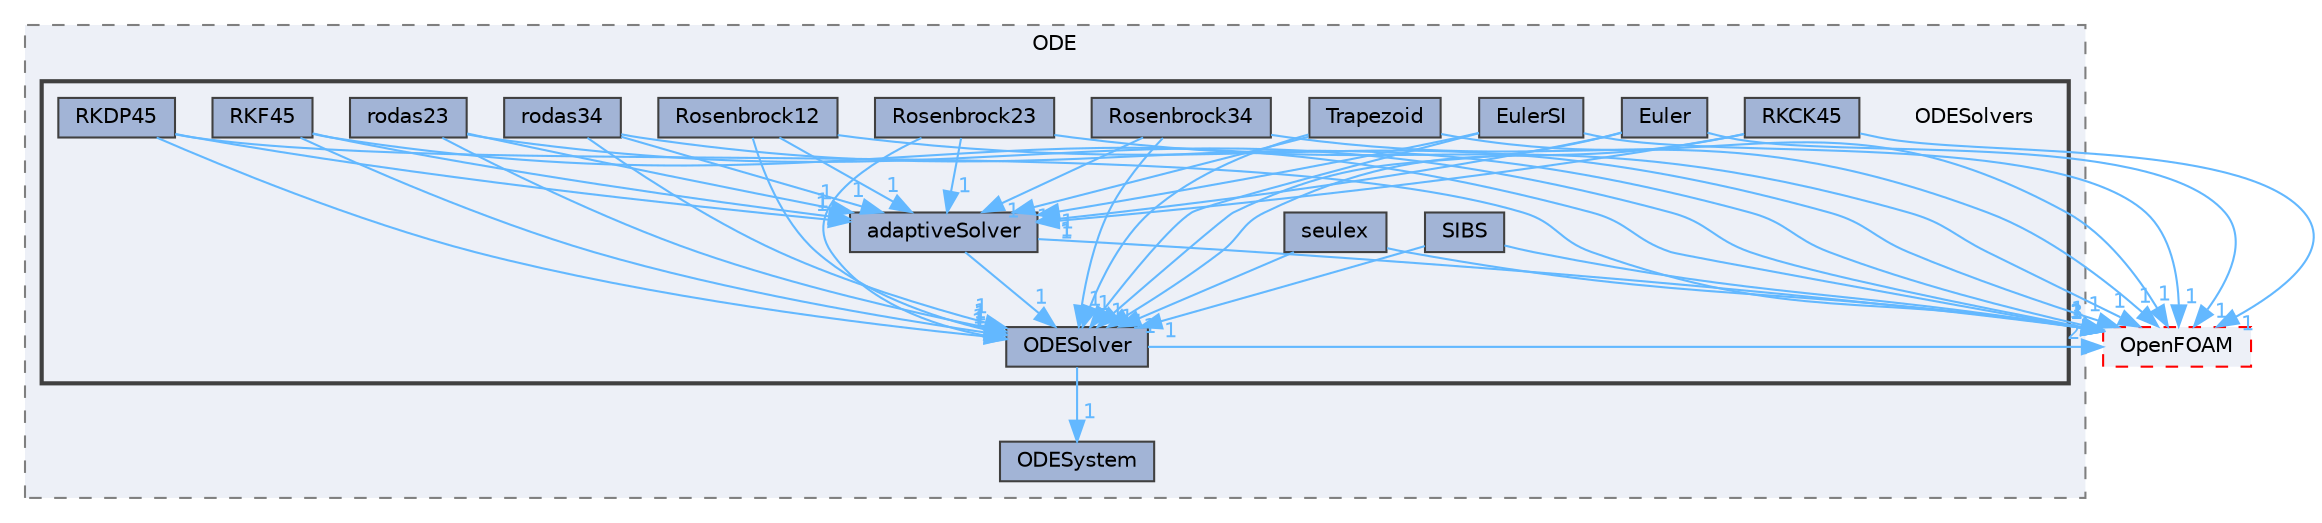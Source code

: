 digraph "src/ODE/ODESolvers"
{
 // LATEX_PDF_SIZE
  bgcolor="transparent";
  edge [fontname=Helvetica,fontsize=10,labelfontname=Helvetica,labelfontsize=10];
  node [fontname=Helvetica,fontsize=10,shape=box,height=0.2,width=0.4];
  compound=true
  subgraph clusterdir_e47b7a1cb0d621da2e060462b00c1c76 {
    graph [ bgcolor="#edf0f7", pencolor="grey50", label="ODE", fontname=Helvetica,fontsize=10 style="filled,dashed", URL="dir_e47b7a1cb0d621da2e060462b00c1c76.html",tooltip=""]
  dir_17e94c812d47a857ada882731d3839cf [label="ODESystem", fillcolor="#a2b4d6", color="grey25", style="filled", URL="dir_17e94c812d47a857ada882731d3839cf.html",tooltip=""];
  subgraph clusterdir_3c9eb44cc766b767ba49f7a4339bd2b9 {
    graph [ bgcolor="#edf0f7", pencolor="grey25", label="", fontname=Helvetica,fontsize=10 style="filled,bold", URL="dir_3c9eb44cc766b767ba49f7a4339bd2b9.html",tooltip=""]
    dir_3c9eb44cc766b767ba49f7a4339bd2b9 [shape=plaintext, label="ODESolvers"];
  dir_cb3bcb75234a3f21db8dd158d6ddee49 [label="adaptiveSolver", fillcolor="#a2b4d6", color="grey25", style="filled", URL="dir_cb3bcb75234a3f21db8dd158d6ddee49.html",tooltip=""];
  dir_d1b5a80a569419895efdad935a025d66 [label="Euler", fillcolor="#a2b4d6", color="grey25", style="filled", URL="dir_d1b5a80a569419895efdad935a025d66.html",tooltip=""];
  dir_cb998207aa4f1191b67370ff09c9fde4 [label="EulerSI", fillcolor="#a2b4d6", color="grey25", style="filled", URL="dir_cb998207aa4f1191b67370ff09c9fde4.html",tooltip=""];
  dir_cdffcddb5e13bb570779da92c5291b7f [label="ODESolver", fillcolor="#a2b4d6", color="grey25", style="filled", URL="dir_cdffcddb5e13bb570779da92c5291b7f.html",tooltip=""];
  dir_860a5acbfda6b0cdbebfa50712ea2f7a [label="RKCK45", fillcolor="#a2b4d6", color="grey25", style="filled", URL="dir_860a5acbfda6b0cdbebfa50712ea2f7a.html",tooltip=""];
  dir_80b216c5c18027f70d77f7faf9b4d3bb [label="RKDP45", fillcolor="#a2b4d6", color="grey25", style="filled", URL="dir_80b216c5c18027f70d77f7faf9b4d3bb.html",tooltip=""];
  dir_8a49aeb4b56539ae3a60b44afabf3721 [label="RKF45", fillcolor="#a2b4d6", color="grey25", style="filled", URL="dir_8a49aeb4b56539ae3a60b44afabf3721.html",tooltip=""];
  dir_9825c85d777894c76e1ec7ed8cf825f5 [label="rodas23", fillcolor="#a2b4d6", color="grey25", style="filled", URL="dir_9825c85d777894c76e1ec7ed8cf825f5.html",tooltip=""];
  dir_e2a18c74f3745db40b54f9a7ab90cb99 [label="rodas34", fillcolor="#a2b4d6", color="grey25", style="filled", URL="dir_e2a18c74f3745db40b54f9a7ab90cb99.html",tooltip=""];
  dir_084c070f8395953dc5b66bb0aaa82740 [label="Rosenbrock12", fillcolor="#a2b4d6", color="grey25", style="filled", URL="dir_084c070f8395953dc5b66bb0aaa82740.html",tooltip=""];
  dir_31c62ff2f20a3e57587f1a0fee3b6b36 [label="Rosenbrock23", fillcolor="#a2b4d6", color="grey25", style="filled", URL="dir_31c62ff2f20a3e57587f1a0fee3b6b36.html",tooltip=""];
  dir_6c64e3b03e8526864e663233a015ae57 [label="Rosenbrock34", fillcolor="#a2b4d6", color="grey25", style="filled", URL="dir_6c64e3b03e8526864e663233a015ae57.html",tooltip=""];
  dir_2b2964e4aaae6a2e4683f55227774bb5 [label="seulex", fillcolor="#a2b4d6", color="grey25", style="filled", URL="dir_2b2964e4aaae6a2e4683f55227774bb5.html",tooltip=""];
  dir_fec71a1076d57880b1e2e9aa748d03c4 [label="SIBS", fillcolor="#a2b4d6", color="grey25", style="filled", URL="dir_fec71a1076d57880b1e2e9aa748d03c4.html",tooltip=""];
  dir_6191c2dd18f29bd43cdc1a5a5ee9fedd [label="Trapezoid", fillcolor="#a2b4d6", color="grey25", style="filled", URL="dir_6191c2dd18f29bd43cdc1a5a5ee9fedd.html",tooltip=""];
  }
  }
  dir_c5473ff19b20e6ec4dfe5c310b3778a8 [label="OpenFOAM", fillcolor="#edf0f7", color="red", style="filled,dashed", URL="dir_c5473ff19b20e6ec4dfe5c310b3778a8.html",tooltip=""];
  dir_cb3bcb75234a3f21db8dd158d6ddee49->dir_c5473ff19b20e6ec4dfe5c310b3778a8 [headlabel="1", labeldistance=1.5 headhref="dir_000023_002695.html" href="dir_000023_002695.html" color="steelblue1" fontcolor="steelblue1"];
  dir_cb3bcb75234a3f21db8dd158d6ddee49->dir_cdffcddb5e13bb570779da92c5291b7f [headlabel="1", labeldistance=1.5 headhref="dir_000023_002680.html" href="dir_000023_002680.html" color="steelblue1" fontcolor="steelblue1"];
  dir_d1b5a80a569419895efdad935a025d66->dir_c5473ff19b20e6ec4dfe5c310b3778a8 [headlabel="1", labeldistance=1.5 headhref="dir_001186_002695.html" href="dir_001186_002695.html" color="steelblue1" fontcolor="steelblue1"];
  dir_d1b5a80a569419895efdad935a025d66->dir_cb3bcb75234a3f21db8dd158d6ddee49 [headlabel="1", labeldistance=1.5 headhref="dir_001186_000023.html" href="dir_001186_000023.html" color="steelblue1" fontcolor="steelblue1"];
  dir_d1b5a80a569419895efdad935a025d66->dir_cdffcddb5e13bb570779da92c5291b7f [headlabel="1", labeldistance=1.5 headhref="dir_001186_002680.html" href="dir_001186_002680.html" color="steelblue1" fontcolor="steelblue1"];
  dir_cb998207aa4f1191b67370ff09c9fde4->dir_c5473ff19b20e6ec4dfe5c310b3778a8 [headlabel="1", labeldistance=1.5 headhref="dir_001193_002695.html" href="dir_001193_002695.html" color="steelblue1" fontcolor="steelblue1"];
  dir_cb998207aa4f1191b67370ff09c9fde4->dir_cb3bcb75234a3f21db8dd158d6ddee49 [headlabel="1", labeldistance=1.5 headhref="dir_001193_000023.html" href="dir_001193_000023.html" color="steelblue1" fontcolor="steelblue1"];
  dir_cb998207aa4f1191b67370ff09c9fde4->dir_cdffcddb5e13bb570779da92c5291b7f [headlabel="1", labeldistance=1.5 headhref="dir_001193_002680.html" href="dir_001193_002680.html" color="steelblue1" fontcolor="steelblue1"];
  dir_cdffcddb5e13bb570779da92c5291b7f->dir_17e94c812d47a857ada882731d3839cf [headlabel="1", labeldistance=1.5 headhref="dir_002680_002682.html" href="dir_002680_002682.html" color="steelblue1" fontcolor="steelblue1"];
  dir_cdffcddb5e13bb570779da92c5291b7f->dir_c5473ff19b20e6ec4dfe5c310b3778a8 [headlabel="2", labeldistance=1.5 headhref="dir_002680_002695.html" href="dir_002680_002695.html" color="steelblue1" fontcolor="steelblue1"];
  dir_860a5acbfda6b0cdbebfa50712ea2f7a->dir_c5473ff19b20e6ec4dfe5c310b3778a8 [headlabel="1", labeldistance=1.5 headhref="dir_003359_002695.html" href="dir_003359_002695.html" color="steelblue1" fontcolor="steelblue1"];
  dir_860a5acbfda6b0cdbebfa50712ea2f7a->dir_cb3bcb75234a3f21db8dd158d6ddee49 [headlabel="1", labeldistance=1.5 headhref="dir_003359_000023.html" href="dir_003359_000023.html" color="steelblue1" fontcolor="steelblue1"];
  dir_860a5acbfda6b0cdbebfa50712ea2f7a->dir_cdffcddb5e13bb570779da92c5291b7f [headlabel="1", labeldistance=1.5 headhref="dir_003359_002680.html" href="dir_003359_002680.html" color="steelblue1" fontcolor="steelblue1"];
  dir_80b216c5c18027f70d77f7faf9b4d3bb->dir_c5473ff19b20e6ec4dfe5c310b3778a8 [headlabel="1", labeldistance=1.5 headhref="dir_003360_002695.html" href="dir_003360_002695.html" color="steelblue1" fontcolor="steelblue1"];
  dir_80b216c5c18027f70d77f7faf9b4d3bb->dir_cb3bcb75234a3f21db8dd158d6ddee49 [headlabel="1", labeldistance=1.5 headhref="dir_003360_000023.html" href="dir_003360_000023.html" color="steelblue1" fontcolor="steelblue1"];
  dir_80b216c5c18027f70d77f7faf9b4d3bb->dir_cdffcddb5e13bb570779da92c5291b7f [headlabel="1", labeldistance=1.5 headhref="dir_003360_002680.html" href="dir_003360_002680.html" color="steelblue1" fontcolor="steelblue1"];
  dir_8a49aeb4b56539ae3a60b44afabf3721->dir_c5473ff19b20e6ec4dfe5c310b3778a8 [headlabel="1", labeldistance=1.5 headhref="dir_003361_002695.html" href="dir_003361_002695.html" color="steelblue1" fontcolor="steelblue1"];
  dir_8a49aeb4b56539ae3a60b44afabf3721->dir_cb3bcb75234a3f21db8dd158d6ddee49 [headlabel="1", labeldistance=1.5 headhref="dir_003361_000023.html" href="dir_003361_000023.html" color="steelblue1" fontcolor="steelblue1"];
  dir_8a49aeb4b56539ae3a60b44afabf3721->dir_cdffcddb5e13bb570779da92c5291b7f [headlabel="1", labeldistance=1.5 headhref="dir_003361_002680.html" href="dir_003361_002680.html" color="steelblue1" fontcolor="steelblue1"];
  dir_9825c85d777894c76e1ec7ed8cf825f5->dir_c5473ff19b20e6ec4dfe5c310b3778a8 [headlabel="1", labeldistance=1.5 headhref="dir_003363_002695.html" href="dir_003363_002695.html" color="steelblue1" fontcolor="steelblue1"];
  dir_9825c85d777894c76e1ec7ed8cf825f5->dir_cb3bcb75234a3f21db8dd158d6ddee49 [headlabel="1", labeldistance=1.5 headhref="dir_003363_000023.html" href="dir_003363_000023.html" color="steelblue1" fontcolor="steelblue1"];
  dir_9825c85d777894c76e1ec7ed8cf825f5->dir_cdffcddb5e13bb570779da92c5291b7f [headlabel="1", labeldistance=1.5 headhref="dir_003363_002680.html" href="dir_003363_002680.html" color="steelblue1" fontcolor="steelblue1"];
  dir_e2a18c74f3745db40b54f9a7ab90cb99->dir_c5473ff19b20e6ec4dfe5c310b3778a8 [headlabel="1", labeldistance=1.5 headhref="dir_003364_002695.html" href="dir_003364_002695.html" color="steelblue1" fontcolor="steelblue1"];
  dir_e2a18c74f3745db40b54f9a7ab90cb99->dir_cb3bcb75234a3f21db8dd158d6ddee49 [headlabel="1", labeldistance=1.5 headhref="dir_003364_000023.html" href="dir_003364_000023.html" color="steelblue1" fontcolor="steelblue1"];
  dir_e2a18c74f3745db40b54f9a7ab90cb99->dir_cdffcddb5e13bb570779da92c5291b7f [headlabel="1", labeldistance=1.5 headhref="dir_003364_002680.html" href="dir_003364_002680.html" color="steelblue1" fontcolor="steelblue1"];
  dir_084c070f8395953dc5b66bb0aaa82740->dir_c5473ff19b20e6ec4dfe5c310b3778a8 [headlabel="1", labeldistance=1.5 headhref="dir_003365_002695.html" href="dir_003365_002695.html" color="steelblue1" fontcolor="steelblue1"];
  dir_084c070f8395953dc5b66bb0aaa82740->dir_cb3bcb75234a3f21db8dd158d6ddee49 [headlabel="1", labeldistance=1.5 headhref="dir_003365_000023.html" href="dir_003365_000023.html" color="steelblue1" fontcolor="steelblue1"];
  dir_084c070f8395953dc5b66bb0aaa82740->dir_cdffcddb5e13bb570779da92c5291b7f [headlabel="1", labeldistance=1.5 headhref="dir_003365_002680.html" href="dir_003365_002680.html" color="steelblue1" fontcolor="steelblue1"];
  dir_31c62ff2f20a3e57587f1a0fee3b6b36->dir_c5473ff19b20e6ec4dfe5c310b3778a8 [headlabel="1", labeldistance=1.5 headhref="dir_003366_002695.html" href="dir_003366_002695.html" color="steelblue1" fontcolor="steelblue1"];
  dir_31c62ff2f20a3e57587f1a0fee3b6b36->dir_cb3bcb75234a3f21db8dd158d6ddee49 [headlabel="1", labeldistance=1.5 headhref="dir_003366_000023.html" href="dir_003366_000023.html" color="steelblue1" fontcolor="steelblue1"];
  dir_31c62ff2f20a3e57587f1a0fee3b6b36->dir_cdffcddb5e13bb570779da92c5291b7f [headlabel="1", labeldistance=1.5 headhref="dir_003366_002680.html" href="dir_003366_002680.html" color="steelblue1" fontcolor="steelblue1"];
  dir_6c64e3b03e8526864e663233a015ae57->dir_c5473ff19b20e6ec4dfe5c310b3778a8 [headlabel="1", labeldistance=1.5 headhref="dir_003367_002695.html" href="dir_003367_002695.html" color="steelblue1" fontcolor="steelblue1"];
  dir_6c64e3b03e8526864e663233a015ae57->dir_cb3bcb75234a3f21db8dd158d6ddee49 [headlabel="1", labeldistance=1.5 headhref="dir_003367_000023.html" href="dir_003367_000023.html" color="steelblue1" fontcolor="steelblue1"];
  dir_6c64e3b03e8526864e663233a015ae57->dir_cdffcddb5e13bb570779da92c5291b7f [headlabel="1", labeldistance=1.5 headhref="dir_003367_002680.html" href="dir_003367_002680.html" color="steelblue1" fontcolor="steelblue1"];
  dir_2b2964e4aaae6a2e4683f55227774bb5->dir_c5473ff19b20e6ec4dfe5c310b3778a8 [headlabel="3", labeldistance=1.5 headhref="dir_003505_002695.html" href="dir_003505_002695.html" color="steelblue1" fontcolor="steelblue1"];
  dir_2b2964e4aaae6a2e4683f55227774bb5->dir_cdffcddb5e13bb570779da92c5291b7f [headlabel="1", labeldistance=1.5 headhref="dir_003505_002680.html" href="dir_003505_002680.html" color="steelblue1" fontcolor="steelblue1"];
  dir_fec71a1076d57880b1e2e9aa748d03c4->dir_c5473ff19b20e6ec4dfe5c310b3778a8 [headlabel="1", labeldistance=1.5 headhref="dir_003522_002695.html" href="dir_003522_002695.html" color="steelblue1" fontcolor="steelblue1"];
  dir_fec71a1076d57880b1e2e9aa748d03c4->dir_cdffcddb5e13bb570779da92c5291b7f [headlabel="1", labeldistance=1.5 headhref="dir_003522_002680.html" href="dir_003522_002680.html" color="steelblue1" fontcolor="steelblue1"];
  dir_6191c2dd18f29bd43cdc1a5a5ee9fedd->dir_c5473ff19b20e6ec4dfe5c310b3778a8 [headlabel="1", labeldistance=1.5 headhref="dir_004113_002695.html" href="dir_004113_002695.html" color="steelblue1" fontcolor="steelblue1"];
  dir_6191c2dd18f29bd43cdc1a5a5ee9fedd->dir_cb3bcb75234a3f21db8dd158d6ddee49 [headlabel="1", labeldistance=1.5 headhref="dir_004113_000023.html" href="dir_004113_000023.html" color="steelblue1" fontcolor="steelblue1"];
  dir_6191c2dd18f29bd43cdc1a5a5ee9fedd->dir_cdffcddb5e13bb570779da92c5291b7f [headlabel="1", labeldistance=1.5 headhref="dir_004113_002680.html" href="dir_004113_002680.html" color="steelblue1" fontcolor="steelblue1"];
}
